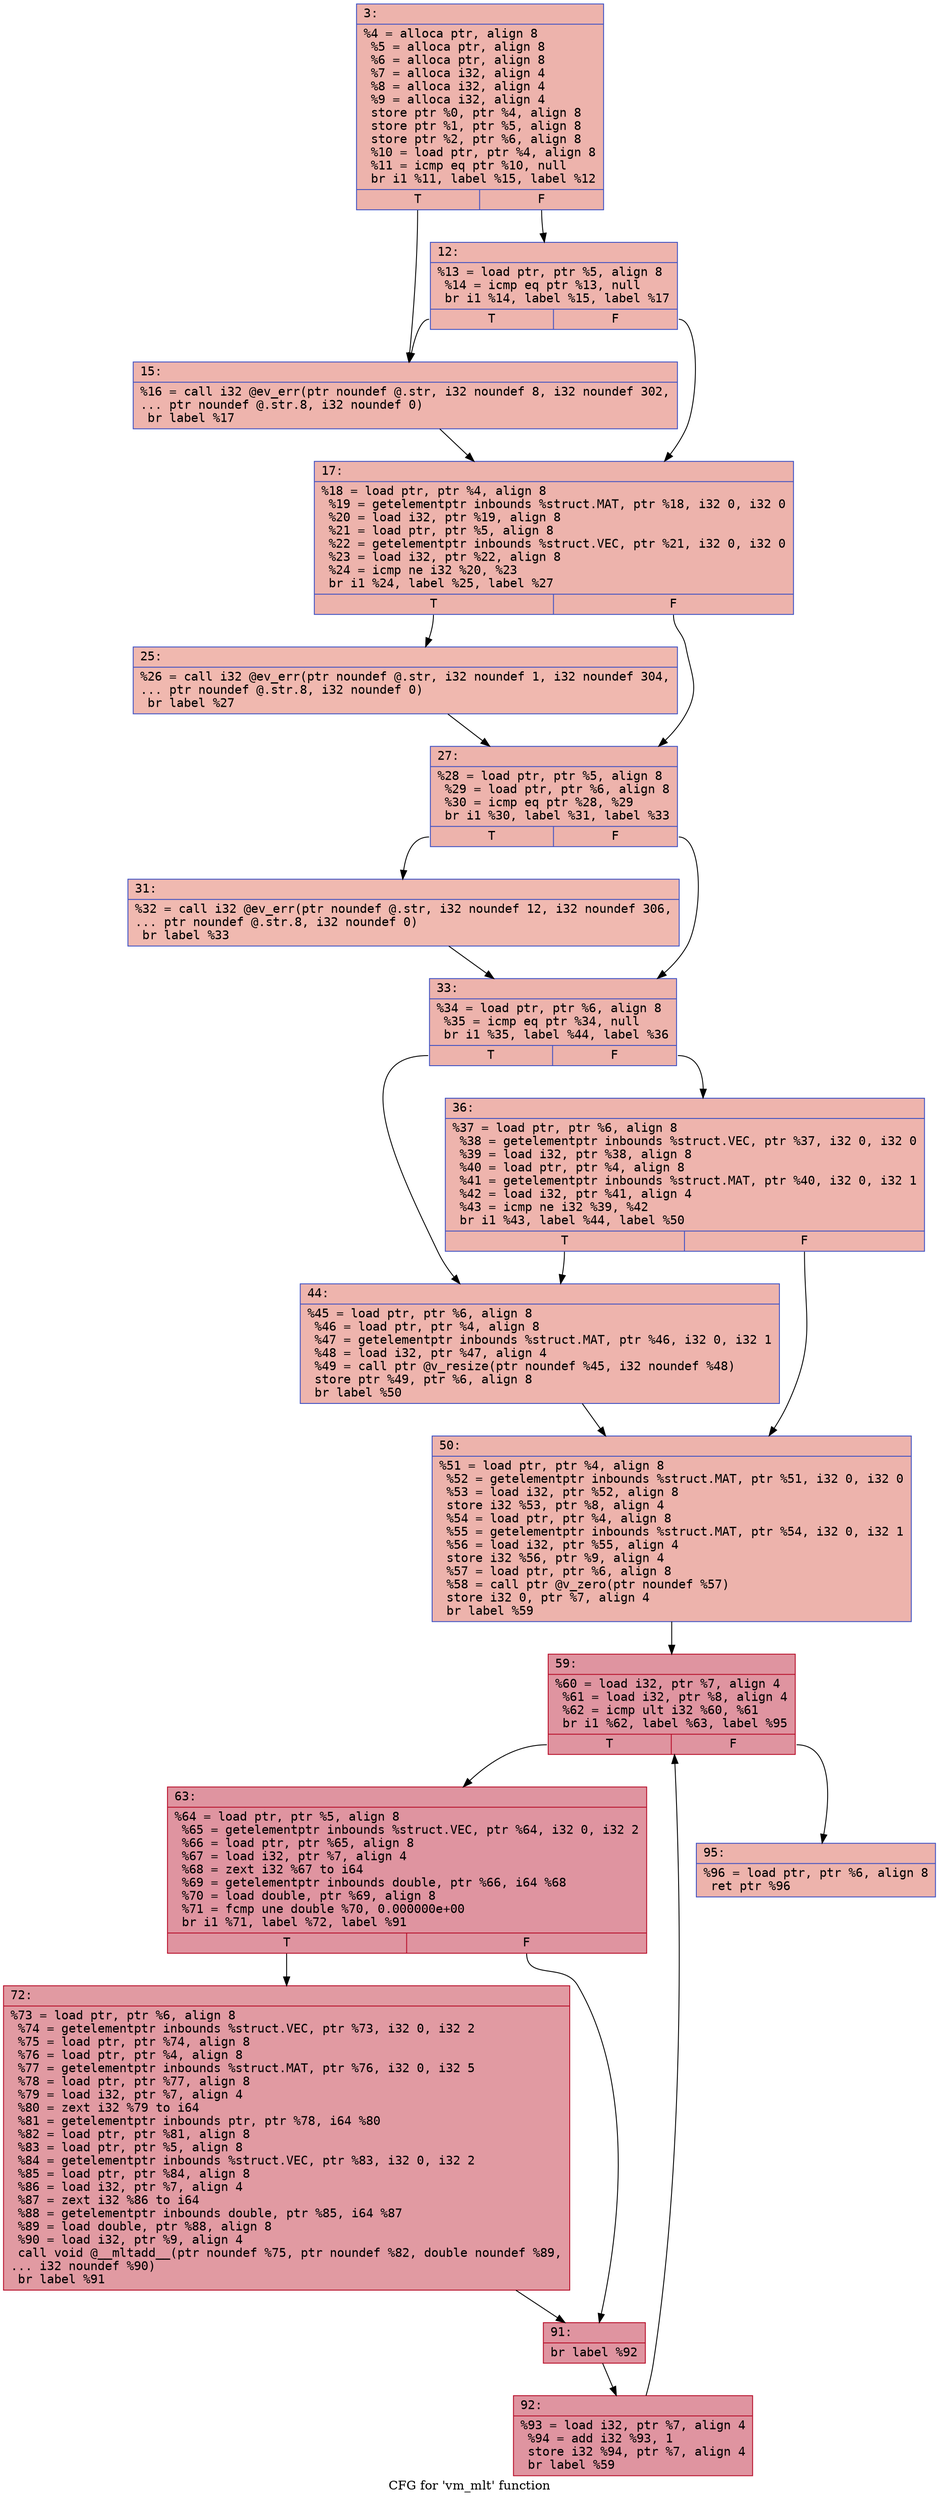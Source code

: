 digraph "CFG for 'vm_mlt' function" {
	label="CFG for 'vm_mlt' function";

	Node0x600003303610 [shape=record,color="#3d50c3ff", style=filled, fillcolor="#d6524470" fontname="Courier",label="{3:\l|  %4 = alloca ptr, align 8\l  %5 = alloca ptr, align 8\l  %6 = alloca ptr, align 8\l  %7 = alloca i32, align 4\l  %8 = alloca i32, align 4\l  %9 = alloca i32, align 4\l  store ptr %0, ptr %4, align 8\l  store ptr %1, ptr %5, align 8\l  store ptr %2, ptr %6, align 8\l  %10 = load ptr, ptr %4, align 8\l  %11 = icmp eq ptr %10, null\l  br i1 %11, label %15, label %12\l|{<s0>T|<s1>F}}"];
	Node0x600003303610:s0 -> Node0x6000033036b0[tooltip="3 -> 15\nProbability 37.50%" ];
	Node0x600003303610:s1 -> Node0x600003303660[tooltip="3 -> 12\nProbability 62.50%" ];
	Node0x600003303660 [shape=record,color="#3d50c3ff", style=filled, fillcolor="#d8564670" fontname="Courier",label="{12:\l|  %13 = load ptr, ptr %5, align 8\l  %14 = icmp eq ptr %13, null\l  br i1 %14, label %15, label %17\l|{<s0>T|<s1>F}}"];
	Node0x600003303660:s0 -> Node0x6000033036b0[tooltip="12 -> 15\nProbability 37.50%" ];
	Node0x600003303660:s1 -> Node0x600003303700[tooltip="12 -> 17\nProbability 62.50%" ];
	Node0x6000033036b0 [shape=record,color="#3d50c3ff", style=filled, fillcolor="#d8564670" fontname="Courier",label="{15:\l|  %16 = call i32 @ev_err(ptr noundef @.str, i32 noundef 8, i32 noundef 302,\l... ptr noundef @.str.8, i32 noundef 0)\l  br label %17\l}"];
	Node0x6000033036b0 -> Node0x600003303700[tooltip="15 -> 17\nProbability 100.00%" ];
	Node0x600003303700 [shape=record,color="#3d50c3ff", style=filled, fillcolor="#d6524470" fontname="Courier",label="{17:\l|  %18 = load ptr, ptr %4, align 8\l  %19 = getelementptr inbounds %struct.MAT, ptr %18, i32 0, i32 0\l  %20 = load i32, ptr %19, align 8\l  %21 = load ptr, ptr %5, align 8\l  %22 = getelementptr inbounds %struct.VEC, ptr %21, i32 0, i32 0\l  %23 = load i32, ptr %22, align 8\l  %24 = icmp ne i32 %20, %23\l  br i1 %24, label %25, label %27\l|{<s0>T|<s1>F}}"];
	Node0x600003303700:s0 -> Node0x600003303750[tooltip="17 -> 25\nProbability 50.00%" ];
	Node0x600003303700:s1 -> Node0x6000033037a0[tooltip="17 -> 27\nProbability 50.00%" ];
	Node0x600003303750 [shape=record,color="#3d50c3ff", style=filled, fillcolor="#dc5d4a70" fontname="Courier",label="{25:\l|  %26 = call i32 @ev_err(ptr noundef @.str, i32 noundef 1, i32 noundef 304,\l... ptr noundef @.str.8, i32 noundef 0)\l  br label %27\l}"];
	Node0x600003303750 -> Node0x6000033037a0[tooltip="25 -> 27\nProbability 100.00%" ];
	Node0x6000033037a0 [shape=record,color="#3d50c3ff", style=filled, fillcolor="#d6524470" fontname="Courier",label="{27:\l|  %28 = load ptr, ptr %5, align 8\l  %29 = load ptr, ptr %6, align 8\l  %30 = icmp eq ptr %28, %29\l  br i1 %30, label %31, label %33\l|{<s0>T|<s1>F}}"];
	Node0x6000033037a0:s0 -> Node0x6000033037f0[tooltip="27 -> 31\nProbability 37.50%" ];
	Node0x6000033037a0:s1 -> Node0x600003303840[tooltip="27 -> 33\nProbability 62.50%" ];
	Node0x6000033037f0 [shape=record,color="#3d50c3ff", style=filled, fillcolor="#de614d70" fontname="Courier",label="{31:\l|  %32 = call i32 @ev_err(ptr noundef @.str, i32 noundef 12, i32 noundef 306,\l... ptr noundef @.str.8, i32 noundef 0)\l  br label %33\l}"];
	Node0x6000033037f0 -> Node0x600003303840[tooltip="31 -> 33\nProbability 100.00%" ];
	Node0x600003303840 [shape=record,color="#3d50c3ff", style=filled, fillcolor="#d6524470" fontname="Courier",label="{33:\l|  %34 = load ptr, ptr %6, align 8\l  %35 = icmp eq ptr %34, null\l  br i1 %35, label %44, label %36\l|{<s0>T|<s1>F}}"];
	Node0x600003303840:s0 -> Node0x6000033038e0[tooltip="33 -> 44\nProbability 37.50%" ];
	Node0x600003303840:s1 -> Node0x600003303890[tooltip="33 -> 36\nProbability 62.50%" ];
	Node0x600003303890 [shape=record,color="#3d50c3ff", style=filled, fillcolor="#d8564670" fontname="Courier",label="{36:\l|  %37 = load ptr, ptr %6, align 8\l  %38 = getelementptr inbounds %struct.VEC, ptr %37, i32 0, i32 0\l  %39 = load i32, ptr %38, align 8\l  %40 = load ptr, ptr %4, align 8\l  %41 = getelementptr inbounds %struct.MAT, ptr %40, i32 0, i32 1\l  %42 = load i32, ptr %41, align 4\l  %43 = icmp ne i32 %39, %42\l  br i1 %43, label %44, label %50\l|{<s0>T|<s1>F}}"];
	Node0x600003303890:s0 -> Node0x6000033038e0[tooltip="36 -> 44\nProbability 50.00%" ];
	Node0x600003303890:s1 -> Node0x600003303930[tooltip="36 -> 50\nProbability 50.00%" ];
	Node0x6000033038e0 [shape=record,color="#3d50c3ff", style=filled, fillcolor="#d8564670" fontname="Courier",label="{44:\l|  %45 = load ptr, ptr %6, align 8\l  %46 = load ptr, ptr %4, align 8\l  %47 = getelementptr inbounds %struct.MAT, ptr %46, i32 0, i32 1\l  %48 = load i32, ptr %47, align 4\l  %49 = call ptr @v_resize(ptr noundef %45, i32 noundef %48)\l  store ptr %49, ptr %6, align 8\l  br label %50\l}"];
	Node0x6000033038e0 -> Node0x600003303930[tooltip="44 -> 50\nProbability 100.00%" ];
	Node0x600003303930 [shape=record,color="#3d50c3ff", style=filled, fillcolor="#d6524470" fontname="Courier",label="{50:\l|  %51 = load ptr, ptr %4, align 8\l  %52 = getelementptr inbounds %struct.MAT, ptr %51, i32 0, i32 0\l  %53 = load i32, ptr %52, align 8\l  store i32 %53, ptr %8, align 4\l  %54 = load ptr, ptr %4, align 8\l  %55 = getelementptr inbounds %struct.MAT, ptr %54, i32 0, i32 1\l  %56 = load i32, ptr %55, align 4\l  store i32 %56, ptr %9, align 4\l  %57 = load ptr, ptr %6, align 8\l  %58 = call ptr @v_zero(ptr noundef %57)\l  store i32 0, ptr %7, align 4\l  br label %59\l}"];
	Node0x600003303930 -> Node0x600003303980[tooltip="50 -> 59\nProbability 100.00%" ];
	Node0x600003303980 [shape=record,color="#b70d28ff", style=filled, fillcolor="#b70d2870" fontname="Courier",label="{59:\l|  %60 = load i32, ptr %7, align 4\l  %61 = load i32, ptr %8, align 4\l  %62 = icmp ult i32 %60, %61\l  br i1 %62, label %63, label %95\l|{<s0>T|<s1>F}}"];
	Node0x600003303980:s0 -> Node0x6000033039d0[tooltip="59 -> 63\nProbability 96.88%" ];
	Node0x600003303980:s1 -> Node0x600003303b10[tooltip="59 -> 95\nProbability 3.12%" ];
	Node0x6000033039d0 [shape=record,color="#b70d28ff", style=filled, fillcolor="#b70d2870" fontname="Courier",label="{63:\l|  %64 = load ptr, ptr %5, align 8\l  %65 = getelementptr inbounds %struct.VEC, ptr %64, i32 0, i32 2\l  %66 = load ptr, ptr %65, align 8\l  %67 = load i32, ptr %7, align 4\l  %68 = zext i32 %67 to i64\l  %69 = getelementptr inbounds double, ptr %66, i64 %68\l  %70 = load double, ptr %69, align 8\l  %71 = fcmp une double %70, 0.000000e+00\l  br i1 %71, label %72, label %91\l|{<s0>T|<s1>F}}"];
	Node0x6000033039d0:s0 -> Node0x600003303a20[tooltip="63 -> 72\nProbability 62.50%" ];
	Node0x6000033039d0:s1 -> Node0x600003303a70[tooltip="63 -> 91\nProbability 37.50%" ];
	Node0x600003303a20 [shape=record,color="#b70d28ff", style=filled, fillcolor="#bb1b2c70" fontname="Courier",label="{72:\l|  %73 = load ptr, ptr %6, align 8\l  %74 = getelementptr inbounds %struct.VEC, ptr %73, i32 0, i32 2\l  %75 = load ptr, ptr %74, align 8\l  %76 = load ptr, ptr %4, align 8\l  %77 = getelementptr inbounds %struct.MAT, ptr %76, i32 0, i32 5\l  %78 = load ptr, ptr %77, align 8\l  %79 = load i32, ptr %7, align 4\l  %80 = zext i32 %79 to i64\l  %81 = getelementptr inbounds ptr, ptr %78, i64 %80\l  %82 = load ptr, ptr %81, align 8\l  %83 = load ptr, ptr %5, align 8\l  %84 = getelementptr inbounds %struct.VEC, ptr %83, i32 0, i32 2\l  %85 = load ptr, ptr %84, align 8\l  %86 = load i32, ptr %7, align 4\l  %87 = zext i32 %86 to i64\l  %88 = getelementptr inbounds double, ptr %85, i64 %87\l  %89 = load double, ptr %88, align 8\l  %90 = load i32, ptr %9, align 4\l  call void @__mltadd__(ptr noundef %75, ptr noundef %82, double noundef %89,\l... i32 noundef %90)\l  br label %91\l}"];
	Node0x600003303a20 -> Node0x600003303a70[tooltip="72 -> 91\nProbability 100.00%" ];
	Node0x600003303a70 [shape=record,color="#b70d28ff", style=filled, fillcolor="#b70d2870" fontname="Courier",label="{91:\l|  br label %92\l}"];
	Node0x600003303a70 -> Node0x600003303ac0[tooltip="91 -> 92\nProbability 100.00%" ];
	Node0x600003303ac0 [shape=record,color="#b70d28ff", style=filled, fillcolor="#b70d2870" fontname="Courier",label="{92:\l|  %93 = load i32, ptr %7, align 4\l  %94 = add i32 %93, 1\l  store i32 %94, ptr %7, align 4\l  br label %59\l}"];
	Node0x600003303ac0 -> Node0x600003303980[tooltip="92 -> 59\nProbability 100.00%" ];
	Node0x600003303b10 [shape=record,color="#3d50c3ff", style=filled, fillcolor="#d6524470" fontname="Courier",label="{95:\l|  %96 = load ptr, ptr %6, align 8\l  ret ptr %96\l}"];
}
